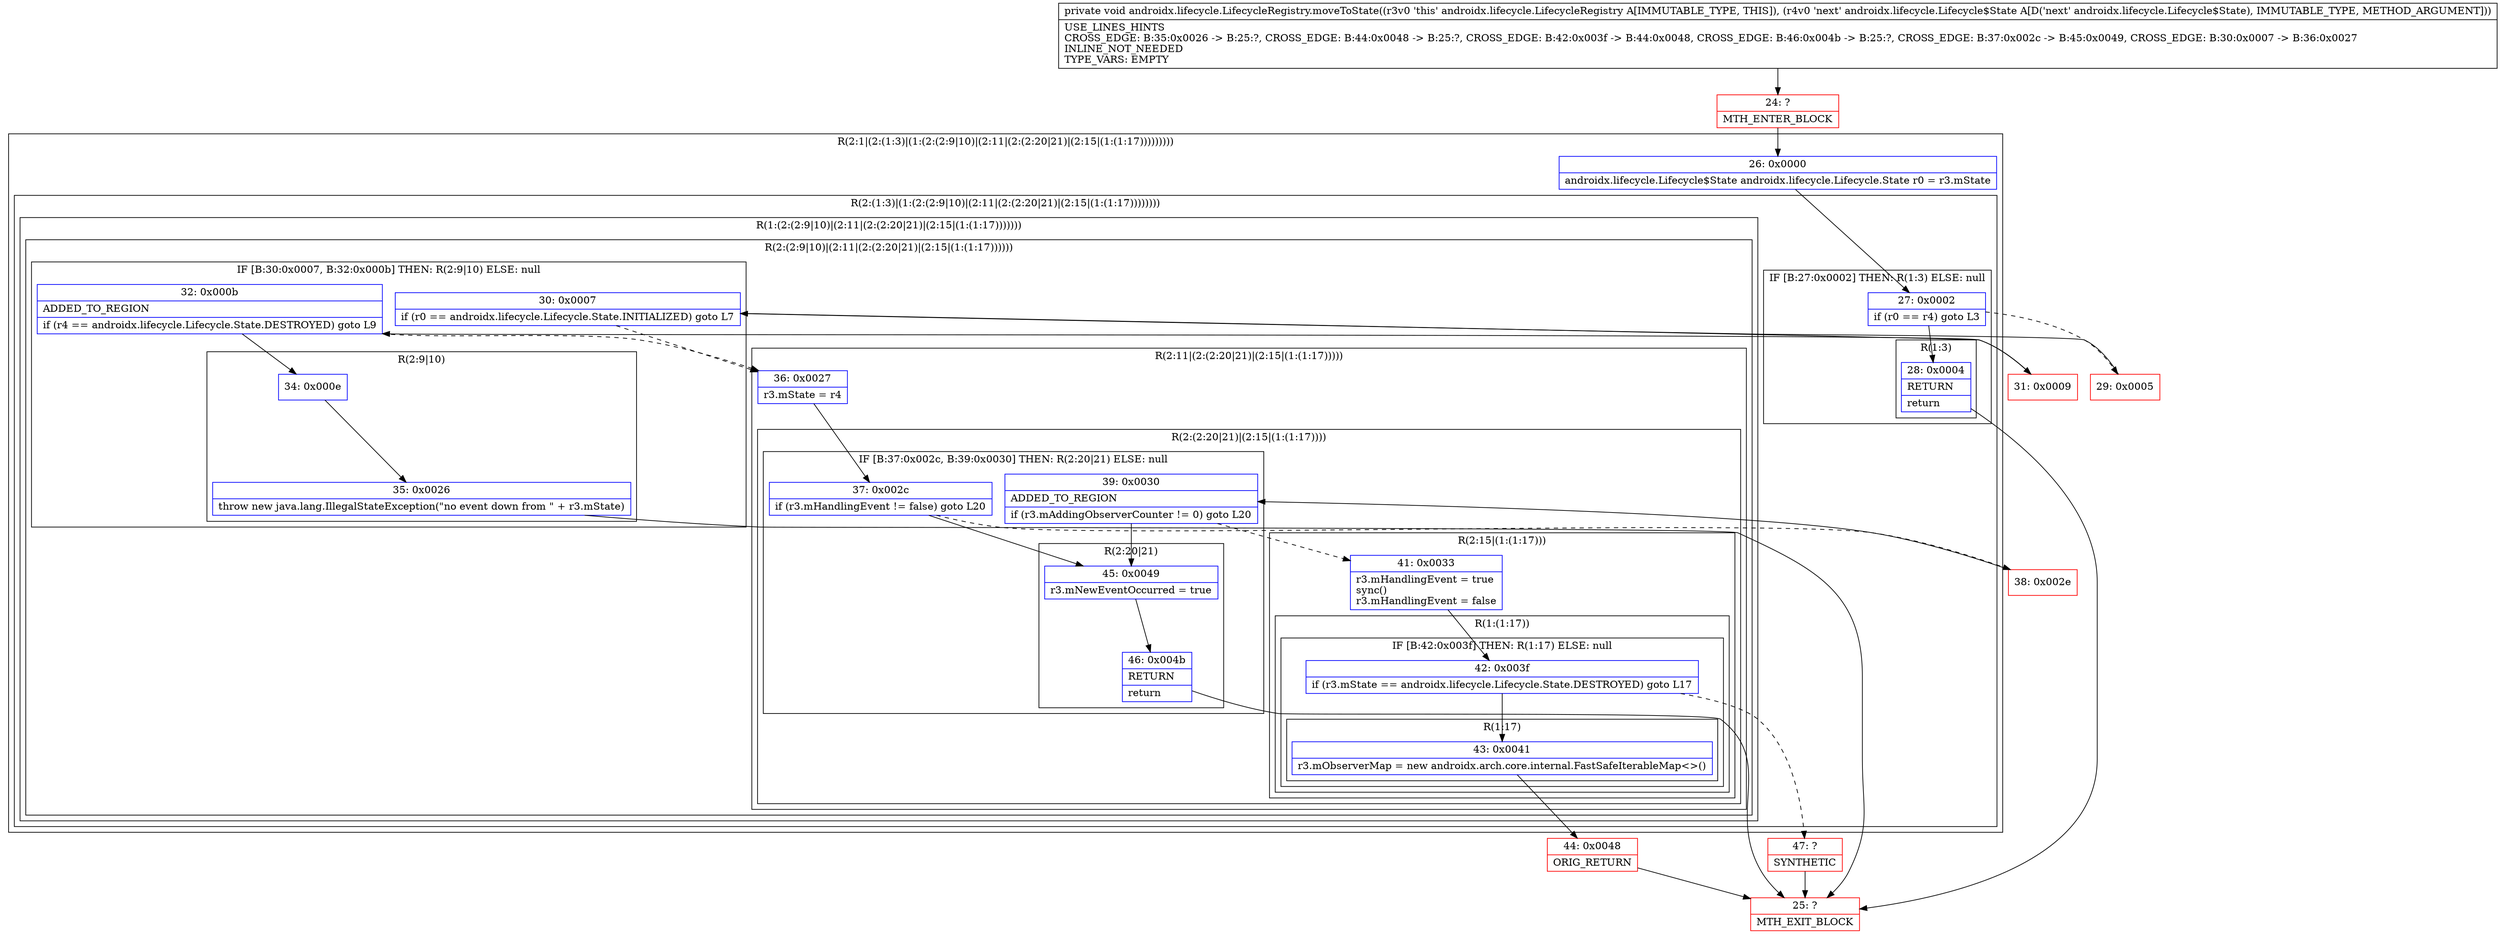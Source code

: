 digraph "CFG forandroidx.lifecycle.LifecycleRegistry.moveToState(Landroidx\/lifecycle\/Lifecycle$State;)V" {
subgraph cluster_Region_753920628 {
label = "R(2:1|(2:(1:3)|(1:(2:(2:9|10)|(2:11|(2:(2:20|21)|(2:15|(1:(1:17)))))))))";
node [shape=record,color=blue];
Node_26 [shape=record,label="{26\:\ 0x0000|androidx.lifecycle.Lifecycle$State androidx.lifecycle.Lifecycle.State r0 = r3.mState\l}"];
subgraph cluster_Region_1656678592 {
label = "R(2:(1:3)|(1:(2:(2:9|10)|(2:11|(2:(2:20|21)|(2:15|(1:(1:17))))))))";
node [shape=record,color=blue];
subgraph cluster_IfRegion_651091162 {
label = "IF [B:27:0x0002] THEN: R(1:3) ELSE: null";
node [shape=record,color=blue];
Node_27 [shape=record,label="{27\:\ 0x0002|if (r0 == r4) goto L3\l}"];
subgraph cluster_Region_1528049182 {
label = "R(1:3)";
node [shape=record,color=blue];
Node_28 [shape=record,label="{28\:\ 0x0004|RETURN\l|return\l}"];
}
}
subgraph cluster_Region_1326813085 {
label = "R(1:(2:(2:9|10)|(2:11|(2:(2:20|21)|(2:15|(1:(1:17)))))))";
node [shape=record,color=blue];
subgraph cluster_Region_1576926413 {
label = "R(2:(2:9|10)|(2:11|(2:(2:20|21)|(2:15|(1:(1:17))))))";
node [shape=record,color=blue];
subgraph cluster_IfRegion_212440232 {
label = "IF [B:30:0x0007, B:32:0x000b] THEN: R(2:9|10) ELSE: null";
node [shape=record,color=blue];
Node_30 [shape=record,label="{30\:\ 0x0007|if (r0 == androidx.lifecycle.Lifecycle.State.INITIALIZED) goto L7\l}"];
Node_32 [shape=record,label="{32\:\ 0x000b|ADDED_TO_REGION\l|if (r4 == androidx.lifecycle.Lifecycle.State.DESTROYED) goto L9\l}"];
subgraph cluster_Region_1209067354 {
label = "R(2:9|10)";
node [shape=record,color=blue];
Node_34 [shape=record,label="{34\:\ 0x000e}"];
Node_35 [shape=record,label="{35\:\ 0x0026|throw new java.lang.IllegalStateException(\"no event down from \" + r3.mState)\l}"];
}
}
subgraph cluster_Region_848188568 {
label = "R(2:11|(2:(2:20|21)|(2:15|(1:(1:17)))))";
node [shape=record,color=blue];
Node_36 [shape=record,label="{36\:\ 0x0027|r3.mState = r4\l}"];
subgraph cluster_Region_1367624755 {
label = "R(2:(2:20|21)|(2:15|(1:(1:17))))";
node [shape=record,color=blue];
subgraph cluster_IfRegion_1663949146 {
label = "IF [B:37:0x002c, B:39:0x0030] THEN: R(2:20|21) ELSE: null";
node [shape=record,color=blue];
Node_37 [shape=record,label="{37\:\ 0x002c|if (r3.mHandlingEvent != false) goto L20\l}"];
Node_39 [shape=record,label="{39\:\ 0x0030|ADDED_TO_REGION\l|if (r3.mAddingObserverCounter != 0) goto L20\l}"];
subgraph cluster_Region_751355986 {
label = "R(2:20|21)";
node [shape=record,color=blue];
Node_45 [shape=record,label="{45\:\ 0x0049|r3.mNewEventOccurred = true\l}"];
Node_46 [shape=record,label="{46\:\ 0x004b|RETURN\l|return\l}"];
}
}
subgraph cluster_Region_1814193095 {
label = "R(2:15|(1:(1:17)))";
node [shape=record,color=blue];
Node_41 [shape=record,label="{41\:\ 0x0033|r3.mHandlingEvent = true\lsync()\lr3.mHandlingEvent = false\l}"];
subgraph cluster_Region_523526052 {
label = "R(1:(1:17))";
node [shape=record,color=blue];
subgraph cluster_IfRegion_316580369 {
label = "IF [B:42:0x003f] THEN: R(1:17) ELSE: null";
node [shape=record,color=blue];
Node_42 [shape=record,label="{42\:\ 0x003f|if (r3.mState == androidx.lifecycle.Lifecycle.State.DESTROYED) goto L17\l}"];
subgraph cluster_Region_2025742912 {
label = "R(1:17)";
node [shape=record,color=blue];
Node_43 [shape=record,label="{43\:\ 0x0041|r3.mObserverMap = new androidx.arch.core.internal.FastSafeIterableMap\<\>()\l}"];
}
}
}
}
}
}
}
}
}
}
Node_24 [shape=record,color=red,label="{24\:\ ?|MTH_ENTER_BLOCK\l}"];
Node_25 [shape=record,color=red,label="{25\:\ ?|MTH_EXIT_BLOCK\l}"];
Node_29 [shape=record,color=red,label="{29\:\ 0x0005}"];
Node_31 [shape=record,color=red,label="{31\:\ 0x0009}"];
Node_38 [shape=record,color=red,label="{38\:\ 0x002e}"];
Node_44 [shape=record,color=red,label="{44\:\ 0x0048|ORIG_RETURN\l}"];
Node_47 [shape=record,color=red,label="{47\:\ ?|SYNTHETIC\l}"];
MethodNode[shape=record,label="{private void androidx.lifecycle.LifecycleRegistry.moveToState((r3v0 'this' androidx.lifecycle.LifecycleRegistry A[IMMUTABLE_TYPE, THIS]), (r4v0 'next' androidx.lifecycle.Lifecycle$State A[D('next' androidx.lifecycle.Lifecycle$State), IMMUTABLE_TYPE, METHOD_ARGUMENT]))  | USE_LINES_HINTS\lCROSS_EDGE: B:35:0x0026 \-\> B:25:?, CROSS_EDGE: B:44:0x0048 \-\> B:25:?, CROSS_EDGE: B:42:0x003f \-\> B:44:0x0048, CROSS_EDGE: B:46:0x004b \-\> B:25:?, CROSS_EDGE: B:37:0x002c \-\> B:45:0x0049, CROSS_EDGE: B:30:0x0007 \-\> B:36:0x0027\lINLINE_NOT_NEEDED\lTYPE_VARS: EMPTY\l}"];
MethodNode -> Node_24;Node_26 -> Node_27;
Node_27 -> Node_28;
Node_27 -> Node_29[style=dashed];
Node_28 -> Node_25;
Node_30 -> Node_31;
Node_30 -> Node_36[style=dashed];
Node_32 -> Node_34;
Node_32 -> Node_36[style=dashed];
Node_34 -> Node_35;
Node_35 -> Node_25;
Node_36 -> Node_37;
Node_37 -> Node_38[style=dashed];
Node_37 -> Node_45;
Node_39 -> Node_41[style=dashed];
Node_39 -> Node_45;
Node_45 -> Node_46;
Node_46 -> Node_25;
Node_41 -> Node_42;
Node_42 -> Node_43;
Node_42 -> Node_47[style=dashed];
Node_43 -> Node_44;
Node_24 -> Node_26;
Node_29 -> Node_30;
Node_31 -> Node_32;
Node_38 -> Node_39;
Node_44 -> Node_25;
Node_47 -> Node_25;
}

